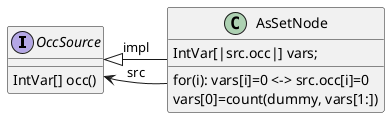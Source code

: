 @startuml

interface OccSource{
    IntVar[] occ()
}


class AsSetNode {
    IntVar[|src.occ|] vars;

    for(i): vars[i]=0 <-> src.occ[i]=0
    vars[0]=count(dummy, vars[1:])    
}
OccSource <-right- AsSetNode : src
OccSource <|-down- AsSetNode :impl

@enduml